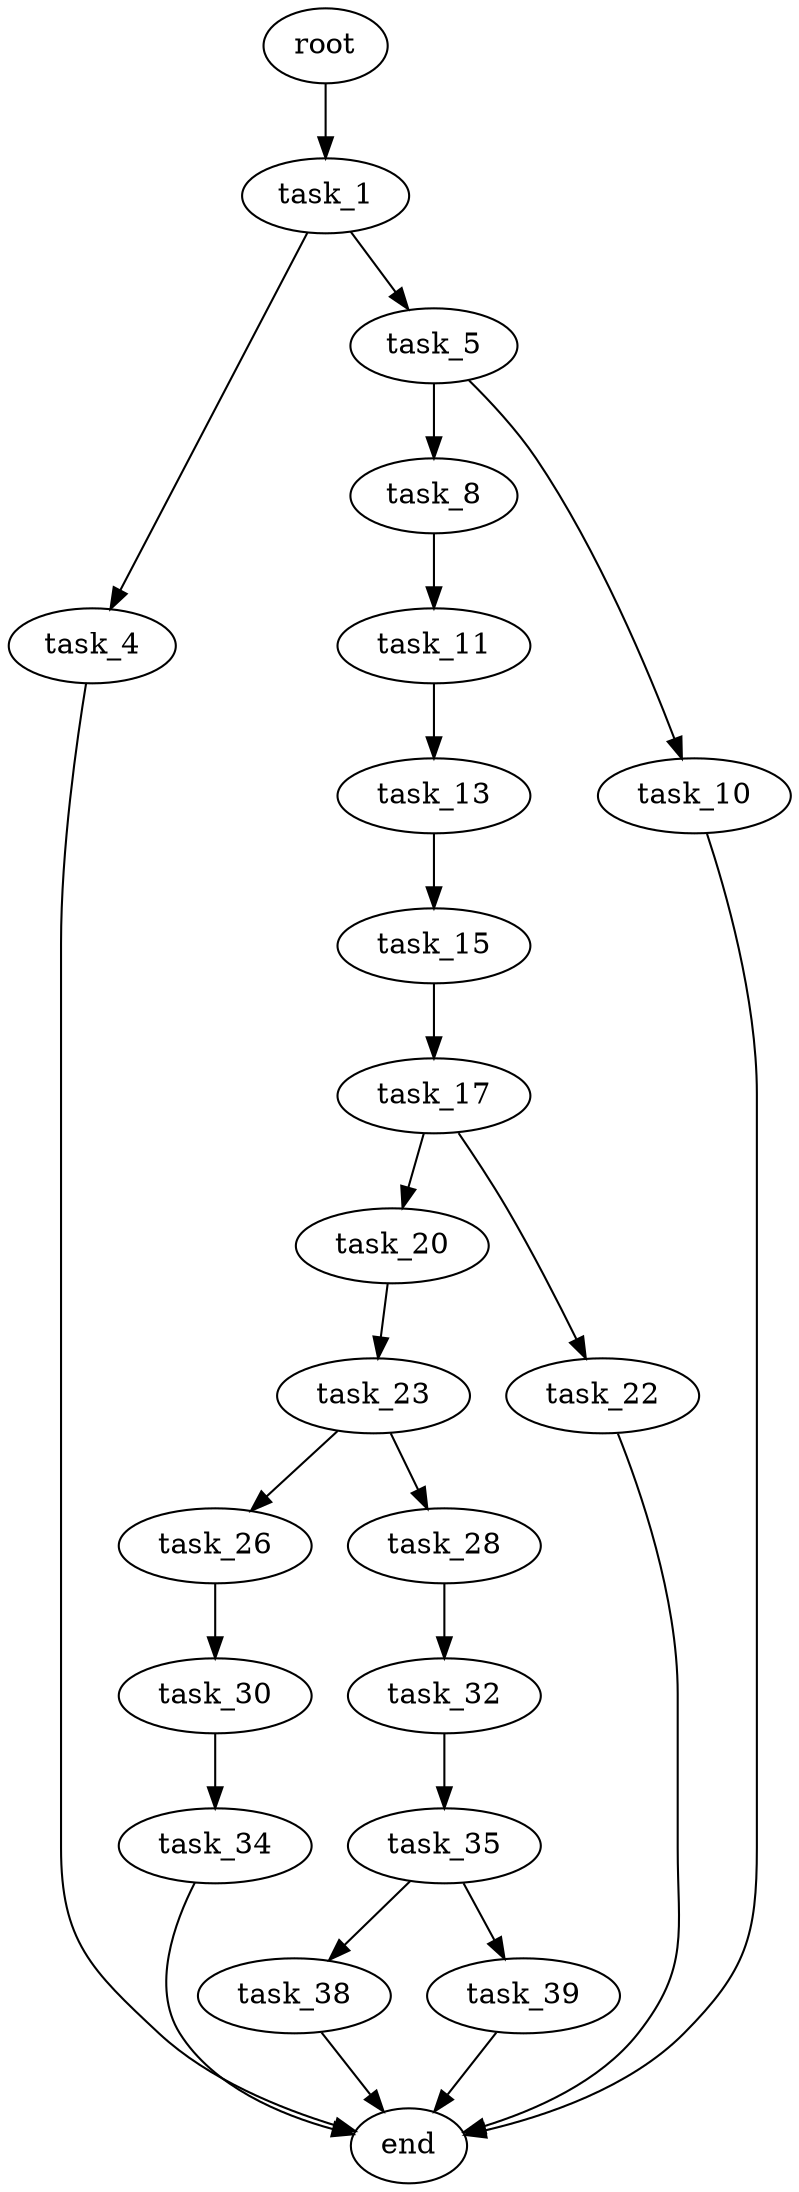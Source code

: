 digraph G {
  root [size="0.000000"];
  task_1 [size="111723942757.000000"];
  task_4 [size="3872287391.000000"];
  task_5 [size="3754995712.000000"];
  task_8 [size="368293445632.000000"];
  task_10 [size="982944557772.000000"];
  task_11 [size="13452013752.000000"];
  task_13 [size="28991029248.000000"];
  task_15 [size="1073741824000.000000"];
  task_17 [size="17422202545.000000"];
  task_20 [size="1073741824000.000000"];
  task_22 [size="231928233984.000000"];
  task_23 [size="76621488519.000000"];
  task_26 [size="368293445632.000000"];
  task_28 [size="3699727110.000000"];
  task_30 [size="34086375818.000000"];
  task_32 [size="202505002327.000000"];
  task_34 [size="7233639905.000000"];
  task_35 [size="2094717124.000000"];
  task_38 [size="45103324194.000000"];
  task_39 [size="11101282231.000000"];
  end [size="0.000000"];

  root -> task_1 [size="1.000000"];
  task_1 -> task_4 [size="134217728.000000"];
  task_1 -> task_5 [size="134217728.000000"];
  task_4 -> end [size="1.000000"];
  task_5 -> task_8 [size="134217728.000000"];
  task_5 -> task_10 [size="134217728.000000"];
  task_8 -> task_11 [size="411041792.000000"];
  task_10 -> end [size="1.000000"];
  task_11 -> task_13 [size="411041792.000000"];
  task_13 -> task_15 [size="75497472.000000"];
  task_15 -> task_17 [size="838860800.000000"];
  task_17 -> task_20 [size="838860800.000000"];
  task_17 -> task_22 [size="838860800.000000"];
  task_20 -> task_23 [size="838860800.000000"];
  task_22 -> end [size="1.000000"];
  task_23 -> task_26 [size="301989888.000000"];
  task_23 -> task_28 [size="301989888.000000"];
  task_26 -> task_30 [size="411041792.000000"];
  task_28 -> task_32 [size="209715200.000000"];
  task_30 -> task_34 [size="33554432.000000"];
  task_32 -> task_35 [size="134217728.000000"];
  task_34 -> end [size="1.000000"];
  task_35 -> task_38 [size="33554432.000000"];
  task_35 -> task_39 [size="33554432.000000"];
  task_38 -> end [size="1.000000"];
  task_39 -> end [size="1.000000"];
}
